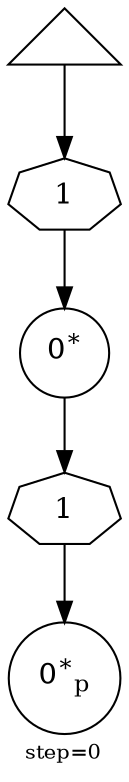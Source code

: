 digraph {
  graph  [labelloc=bottom,labeljust=left,fontsize="10",label="step=0"];
  "464" [shape=triangle,peripheries="1",label="",labelfontcolor=black,color=black];
  "465" [shape=circle,peripheries="1",label=<0<SUP>*</SUP>>,labelfontcolor=black,color=black];
  "467" [shape=circle,peripheries="1",label=<0<SUP>*</SUP><SUB>p</SUB>>,labelfontcolor=black,color=black];
  "466" [label=<1>,peripheries="1",color=black,shape=septagon];
  "464" -> "466" [color=black];
  "466" -> "465" [color=black];
  "468" [label=<1>,peripheries="1",color=black,shape=septagon];
  "465" -> "468" [color=black];
  "468" -> "467" [color=black];
}
